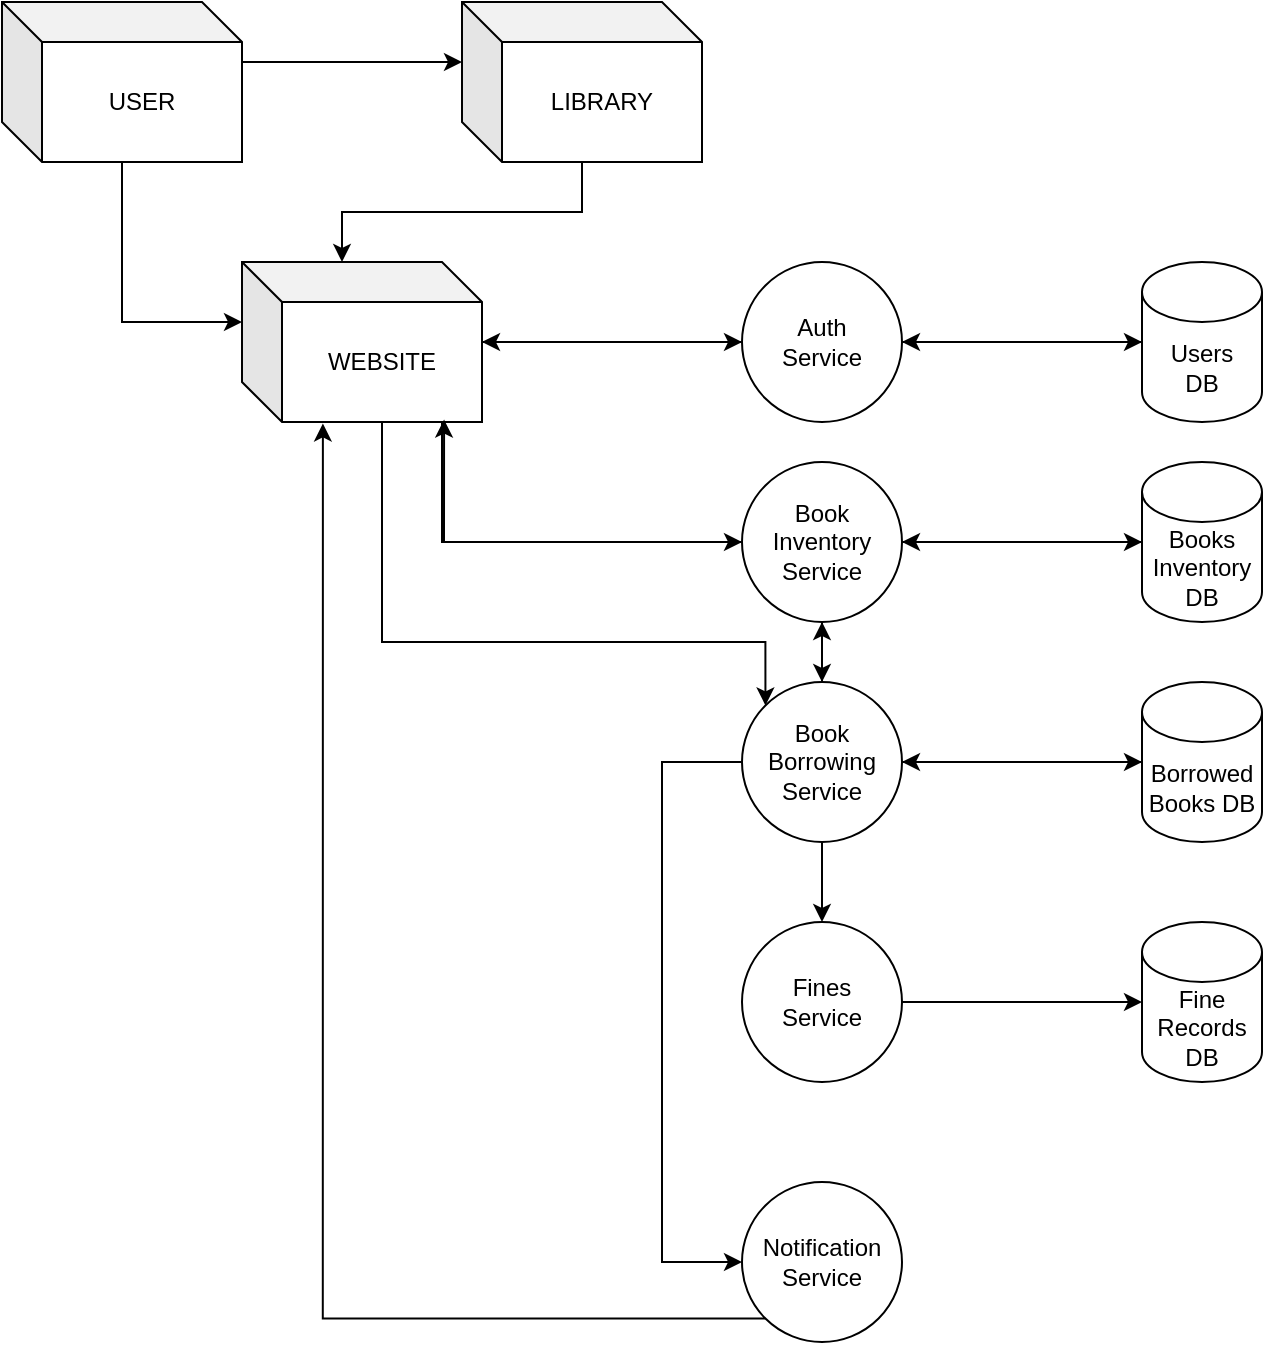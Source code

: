 <mxfile version="26.0.11">
  <diagram name="Page-1" id="b520641d-4fe3-3701-9064-5fc419738815">
    <mxGraphModel dx="868" dy="870" grid="1" gridSize="10" guides="1" tooltips="1" connect="1" arrows="1" fold="1" page="1" pageScale="1" pageWidth="1100" pageHeight="850" background="none" math="0" shadow="0">
      <root>
        <mxCell id="0" />
        <mxCell id="1" parent="0" />
        <mxCell id="9bsTMoyE5d5Ok4tgcOj4-3" style="edgeStyle=orthogonalEdgeStyle;rounded=0;orthogonalLoop=1;jettySize=auto;html=1;entryX=0;entryY=0.5;entryDx=0;entryDy=0;" edge="1" parent="1" source="9bsTMoyE5d5Ok4tgcOj4-1" target="9bsTMoyE5d5Ok4tgcOj4-2">
          <mxGeometry relative="1" as="geometry" />
        </mxCell>
        <mxCell id="9bsTMoyE5d5Ok4tgcOj4-41" style="edgeStyle=orthogonalEdgeStyle;rounded=0;orthogonalLoop=1;jettySize=auto;html=1;entryX=0;entryY=0.5;entryDx=0;entryDy=0;" edge="1" parent="1" source="9bsTMoyE5d5Ok4tgcOj4-1" target="9bsTMoyE5d5Ok4tgcOj4-8">
          <mxGeometry relative="1" as="geometry">
            <Array as="points">
              <mxPoint x="320" y="330" />
            </Array>
          </mxGeometry>
        </mxCell>
        <mxCell id="9bsTMoyE5d5Ok4tgcOj4-1" value="WEBSITE" style="shape=cube;whiteSpace=wrap;html=1;boundedLbl=1;backgroundOutline=1;darkOpacity=0.05;darkOpacity2=0.1;" vertex="1" parent="1">
          <mxGeometry x="220" y="190" width="120" height="80" as="geometry" />
        </mxCell>
        <mxCell id="9bsTMoyE5d5Ok4tgcOj4-5" style="edgeStyle=orthogonalEdgeStyle;rounded=0;orthogonalLoop=1;jettySize=auto;html=1;" edge="1" parent="1" source="9bsTMoyE5d5Ok4tgcOj4-2" target="9bsTMoyE5d5Ok4tgcOj4-4">
          <mxGeometry relative="1" as="geometry" />
        </mxCell>
        <mxCell id="9bsTMoyE5d5Ok4tgcOj4-7" style="edgeStyle=orthogonalEdgeStyle;rounded=0;orthogonalLoop=1;jettySize=auto;html=1;" edge="1" parent="1" source="9bsTMoyE5d5Ok4tgcOj4-2" target="9bsTMoyE5d5Ok4tgcOj4-1">
          <mxGeometry relative="1" as="geometry" />
        </mxCell>
        <mxCell id="9bsTMoyE5d5Ok4tgcOj4-2" value="Auth&lt;div&gt;Service&lt;/div&gt;" style="ellipse;whiteSpace=wrap;html=1;aspect=fixed;" vertex="1" parent="1">
          <mxGeometry x="470" y="190" width="80" height="80" as="geometry" />
        </mxCell>
        <mxCell id="9bsTMoyE5d5Ok4tgcOj4-6" style="edgeStyle=orthogonalEdgeStyle;rounded=0;orthogonalLoop=1;jettySize=auto;html=1;" edge="1" parent="1" source="9bsTMoyE5d5Ok4tgcOj4-4" target="9bsTMoyE5d5Ok4tgcOj4-2">
          <mxGeometry relative="1" as="geometry" />
        </mxCell>
        <mxCell id="9bsTMoyE5d5Ok4tgcOj4-4" value="Users&lt;div&gt;DB&lt;/div&gt;" style="shape=cylinder3;whiteSpace=wrap;html=1;boundedLbl=1;backgroundOutline=1;size=15;" vertex="1" parent="1">
          <mxGeometry x="670" y="190" width="60" height="80" as="geometry" />
        </mxCell>
        <mxCell id="9bsTMoyE5d5Ok4tgcOj4-11" style="edgeStyle=orthogonalEdgeStyle;rounded=0;orthogonalLoop=1;jettySize=auto;html=1;" edge="1" parent="1" source="9bsTMoyE5d5Ok4tgcOj4-8" target="9bsTMoyE5d5Ok4tgcOj4-10">
          <mxGeometry relative="1" as="geometry" />
        </mxCell>
        <mxCell id="9bsTMoyE5d5Ok4tgcOj4-43" style="edgeStyle=orthogonalEdgeStyle;rounded=0;orthogonalLoop=1;jettySize=auto;html=1;exitX=0.5;exitY=1;exitDx=0;exitDy=0;entryX=0.5;entryY=0;entryDx=0;entryDy=0;" edge="1" parent="1" source="9bsTMoyE5d5Ok4tgcOj4-8" target="9bsTMoyE5d5Ok4tgcOj4-38">
          <mxGeometry relative="1" as="geometry" />
        </mxCell>
        <mxCell id="9bsTMoyE5d5Ok4tgcOj4-8" value="Book Inventory Service" style="ellipse;whiteSpace=wrap;html=1;aspect=fixed;" vertex="1" parent="1">
          <mxGeometry x="470" y="290" width="80" height="80" as="geometry" />
        </mxCell>
        <mxCell id="9bsTMoyE5d5Ok4tgcOj4-12" style="edgeStyle=orthogonalEdgeStyle;rounded=0;orthogonalLoop=1;jettySize=auto;html=1;entryX=1;entryY=0.5;entryDx=0;entryDy=0;" edge="1" parent="1" source="9bsTMoyE5d5Ok4tgcOj4-10" target="9bsTMoyE5d5Ok4tgcOj4-8">
          <mxGeometry relative="1" as="geometry" />
        </mxCell>
        <mxCell id="9bsTMoyE5d5Ok4tgcOj4-10" value="Books Inventory DB" style="shape=cylinder3;whiteSpace=wrap;html=1;boundedLbl=1;backgroundOutline=1;size=15;" vertex="1" parent="1">
          <mxGeometry x="670" y="290" width="60" height="80" as="geometry" />
        </mxCell>
        <mxCell id="9bsTMoyE5d5Ok4tgcOj4-31" style="edgeStyle=orthogonalEdgeStyle;rounded=0;orthogonalLoop=1;jettySize=auto;html=1;" edge="1" parent="1" source="9bsTMoyE5d5Ok4tgcOj4-13" target="9bsTMoyE5d5Ok4tgcOj4-30">
          <mxGeometry relative="1" as="geometry" />
        </mxCell>
        <mxCell id="9bsTMoyE5d5Ok4tgcOj4-13" value="Fines&lt;div&gt;Service&lt;/div&gt;" style="ellipse;whiteSpace=wrap;html=1;aspect=fixed;" vertex="1" parent="1">
          <mxGeometry x="470" y="520" width="80" height="80" as="geometry" />
        </mxCell>
        <mxCell id="9bsTMoyE5d5Ok4tgcOj4-17" value="Notification Service" style="ellipse;whiteSpace=wrap;html=1;aspect=fixed;" vertex="1" parent="1">
          <mxGeometry x="470" y="650" width="80" height="80" as="geometry" />
        </mxCell>
        <mxCell id="9bsTMoyE5d5Ok4tgcOj4-40" style="edgeStyle=orthogonalEdgeStyle;rounded=0;orthogonalLoop=1;jettySize=auto;html=1;entryX=1;entryY=0.5;entryDx=0;entryDy=0;" edge="1" parent="1" source="9bsTMoyE5d5Ok4tgcOj4-18" target="9bsTMoyE5d5Ok4tgcOj4-38">
          <mxGeometry relative="1" as="geometry" />
        </mxCell>
        <mxCell id="9bsTMoyE5d5Ok4tgcOj4-18" value="Borrowed Books DB" style="shape=cylinder3;whiteSpace=wrap;html=1;boundedLbl=1;backgroundOutline=1;size=15;" vertex="1" parent="1">
          <mxGeometry x="670" y="400" width="60" height="80" as="geometry" />
        </mxCell>
        <mxCell id="9bsTMoyE5d5Ok4tgcOj4-30" value="Fine Records DB" style="shape=cylinder3;whiteSpace=wrap;html=1;boundedLbl=1;backgroundOutline=1;size=15;" vertex="1" parent="1">
          <mxGeometry x="670" y="520" width="60" height="80" as="geometry" />
        </mxCell>
        <mxCell id="9bsTMoyE5d5Ok4tgcOj4-32" value="USER" style="shape=cube;whiteSpace=wrap;html=1;boundedLbl=1;backgroundOutline=1;darkOpacity=0.05;darkOpacity2=0.1;" vertex="1" parent="1">
          <mxGeometry x="100" y="60" width="120" height="80" as="geometry" />
        </mxCell>
        <mxCell id="9bsTMoyE5d5Ok4tgcOj4-33" value="LIBRARY" style="shape=cube;whiteSpace=wrap;html=1;boundedLbl=1;backgroundOutline=1;darkOpacity=0.05;darkOpacity2=0.1;" vertex="1" parent="1">
          <mxGeometry x="330" y="60" width="120" height="80" as="geometry" />
        </mxCell>
        <mxCell id="9bsTMoyE5d5Ok4tgcOj4-34" style="edgeStyle=orthogonalEdgeStyle;rounded=0;orthogonalLoop=1;jettySize=auto;html=1;entryX=0;entryY=0;entryDx=0;entryDy=30;entryPerimeter=0;" edge="1" parent="1" source="9bsTMoyE5d5Ok4tgcOj4-32" target="9bsTMoyE5d5Ok4tgcOj4-33">
          <mxGeometry relative="1" as="geometry">
            <Array as="points">
              <mxPoint x="260" y="90" />
              <mxPoint x="260" y="90" />
            </Array>
          </mxGeometry>
        </mxCell>
        <mxCell id="9bsTMoyE5d5Ok4tgcOj4-35" style="edgeStyle=orthogonalEdgeStyle;rounded=0;orthogonalLoop=1;jettySize=auto;html=1;entryX=0;entryY=0;entryDx=50;entryDy=0;entryPerimeter=0;" edge="1" parent="1" source="9bsTMoyE5d5Ok4tgcOj4-33" target="9bsTMoyE5d5Ok4tgcOj4-1">
          <mxGeometry relative="1" as="geometry" />
        </mxCell>
        <mxCell id="9bsTMoyE5d5Ok4tgcOj4-36" style="edgeStyle=orthogonalEdgeStyle;rounded=0;orthogonalLoop=1;jettySize=auto;html=1;entryX=0;entryY=0;entryDx=0;entryDy=30;entryPerimeter=0;" edge="1" parent="1" source="9bsTMoyE5d5Ok4tgcOj4-32" target="9bsTMoyE5d5Ok4tgcOj4-1">
          <mxGeometry relative="1" as="geometry" />
        </mxCell>
        <mxCell id="9bsTMoyE5d5Ok4tgcOj4-37" style="edgeStyle=orthogonalEdgeStyle;rounded=0;orthogonalLoop=1;jettySize=auto;html=1;entryX=0.337;entryY=1.009;entryDx=0;entryDy=0;entryPerimeter=0;exitX=0;exitY=1;exitDx=0;exitDy=0;" edge="1" parent="1" source="9bsTMoyE5d5Ok4tgcOj4-17" target="9bsTMoyE5d5Ok4tgcOj4-1">
          <mxGeometry relative="1" as="geometry">
            <mxPoint x="470" y="721.2" as="sourcePoint" />
            <mxPoint x="262.72" y="300.0" as="targetPoint" />
          </mxGeometry>
        </mxCell>
        <mxCell id="9bsTMoyE5d5Ok4tgcOj4-39" style="edgeStyle=orthogonalEdgeStyle;rounded=0;orthogonalLoop=1;jettySize=auto;html=1;" edge="1" parent="1" source="9bsTMoyE5d5Ok4tgcOj4-38" target="9bsTMoyE5d5Ok4tgcOj4-18">
          <mxGeometry relative="1" as="geometry" />
        </mxCell>
        <mxCell id="9bsTMoyE5d5Ok4tgcOj4-44" style="edgeStyle=orthogonalEdgeStyle;rounded=0;orthogonalLoop=1;jettySize=auto;html=1;entryX=0.5;entryY=0;entryDx=0;entryDy=0;" edge="1" parent="1" source="9bsTMoyE5d5Ok4tgcOj4-38" target="9bsTMoyE5d5Ok4tgcOj4-13">
          <mxGeometry relative="1" as="geometry" />
        </mxCell>
        <mxCell id="9bsTMoyE5d5Ok4tgcOj4-45" style="edgeStyle=orthogonalEdgeStyle;rounded=0;orthogonalLoop=1;jettySize=auto;html=1;exitX=0.5;exitY=0;exitDx=0;exitDy=0;entryX=0.5;entryY=1;entryDx=0;entryDy=0;" edge="1" parent="1" source="9bsTMoyE5d5Ok4tgcOj4-38" target="9bsTMoyE5d5Ok4tgcOj4-8">
          <mxGeometry relative="1" as="geometry" />
        </mxCell>
        <mxCell id="9bsTMoyE5d5Ok4tgcOj4-46" style="edgeStyle=orthogonalEdgeStyle;rounded=0;orthogonalLoop=1;jettySize=auto;html=1;" edge="1" parent="1" source="9bsTMoyE5d5Ok4tgcOj4-38" target="9bsTMoyE5d5Ok4tgcOj4-17">
          <mxGeometry relative="1" as="geometry">
            <Array as="points">
              <mxPoint x="430" y="440" />
              <mxPoint x="430" y="690.0" />
            </Array>
          </mxGeometry>
        </mxCell>
        <mxCell id="9bsTMoyE5d5Ok4tgcOj4-38" value="Book Borrowing Service" style="ellipse;whiteSpace=wrap;html=1;aspect=fixed;" vertex="1" parent="1">
          <mxGeometry x="470" y="400" width="80" height="80" as="geometry" />
        </mxCell>
        <mxCell id="9bsTMoyE5d5Ok4tgcOj4-42" style="edgeStyle=orthogonalEdgeStyle;rounded=0;orthogonalLoop=1;jettySize=auto;html=1;entryX=0.842;entryY=0.985;entryDx=0;entryDy=0;entryPerimeter=0;" edge="1" parent="1" source="9bsTMoyE5d5Ok4tgcOj4-8" target="9bsTMoyE5d5Ok4tgcOj4-1">
          <mxGeometry relative="1" as="geometry" />
        </mxCell>
        <mxCell id="9bsTMoyE5d5Ok4tgcOj4-48" style="edgeStyle=orthogonalEdgeStyle;rounded=0;orthogonalLoop=1;jettySize=auto;html=1;exitX=0;exitY=0;exitDx=70;exitDy=80;exitPerimeter=0;entryX=0;entryY=0;entryDx=0;entryDy=0;" edge="1" parent="1" source="9bsTMoyE5d5Ok4tgcOj4-1" target="9bsTMoyE5d5Ok4tgcOj4-38">
          <mxGeometry relative="1" as="geometry">
            <Array as="points">
              <mxPoint x="290" y="380" />
              <mxPoint x="482" y="380" />
            </Array>
          </mxGeometry>
        </mxCell>
      </root>
    </mxGraphModel>
  </diagram>
</mxfile>
